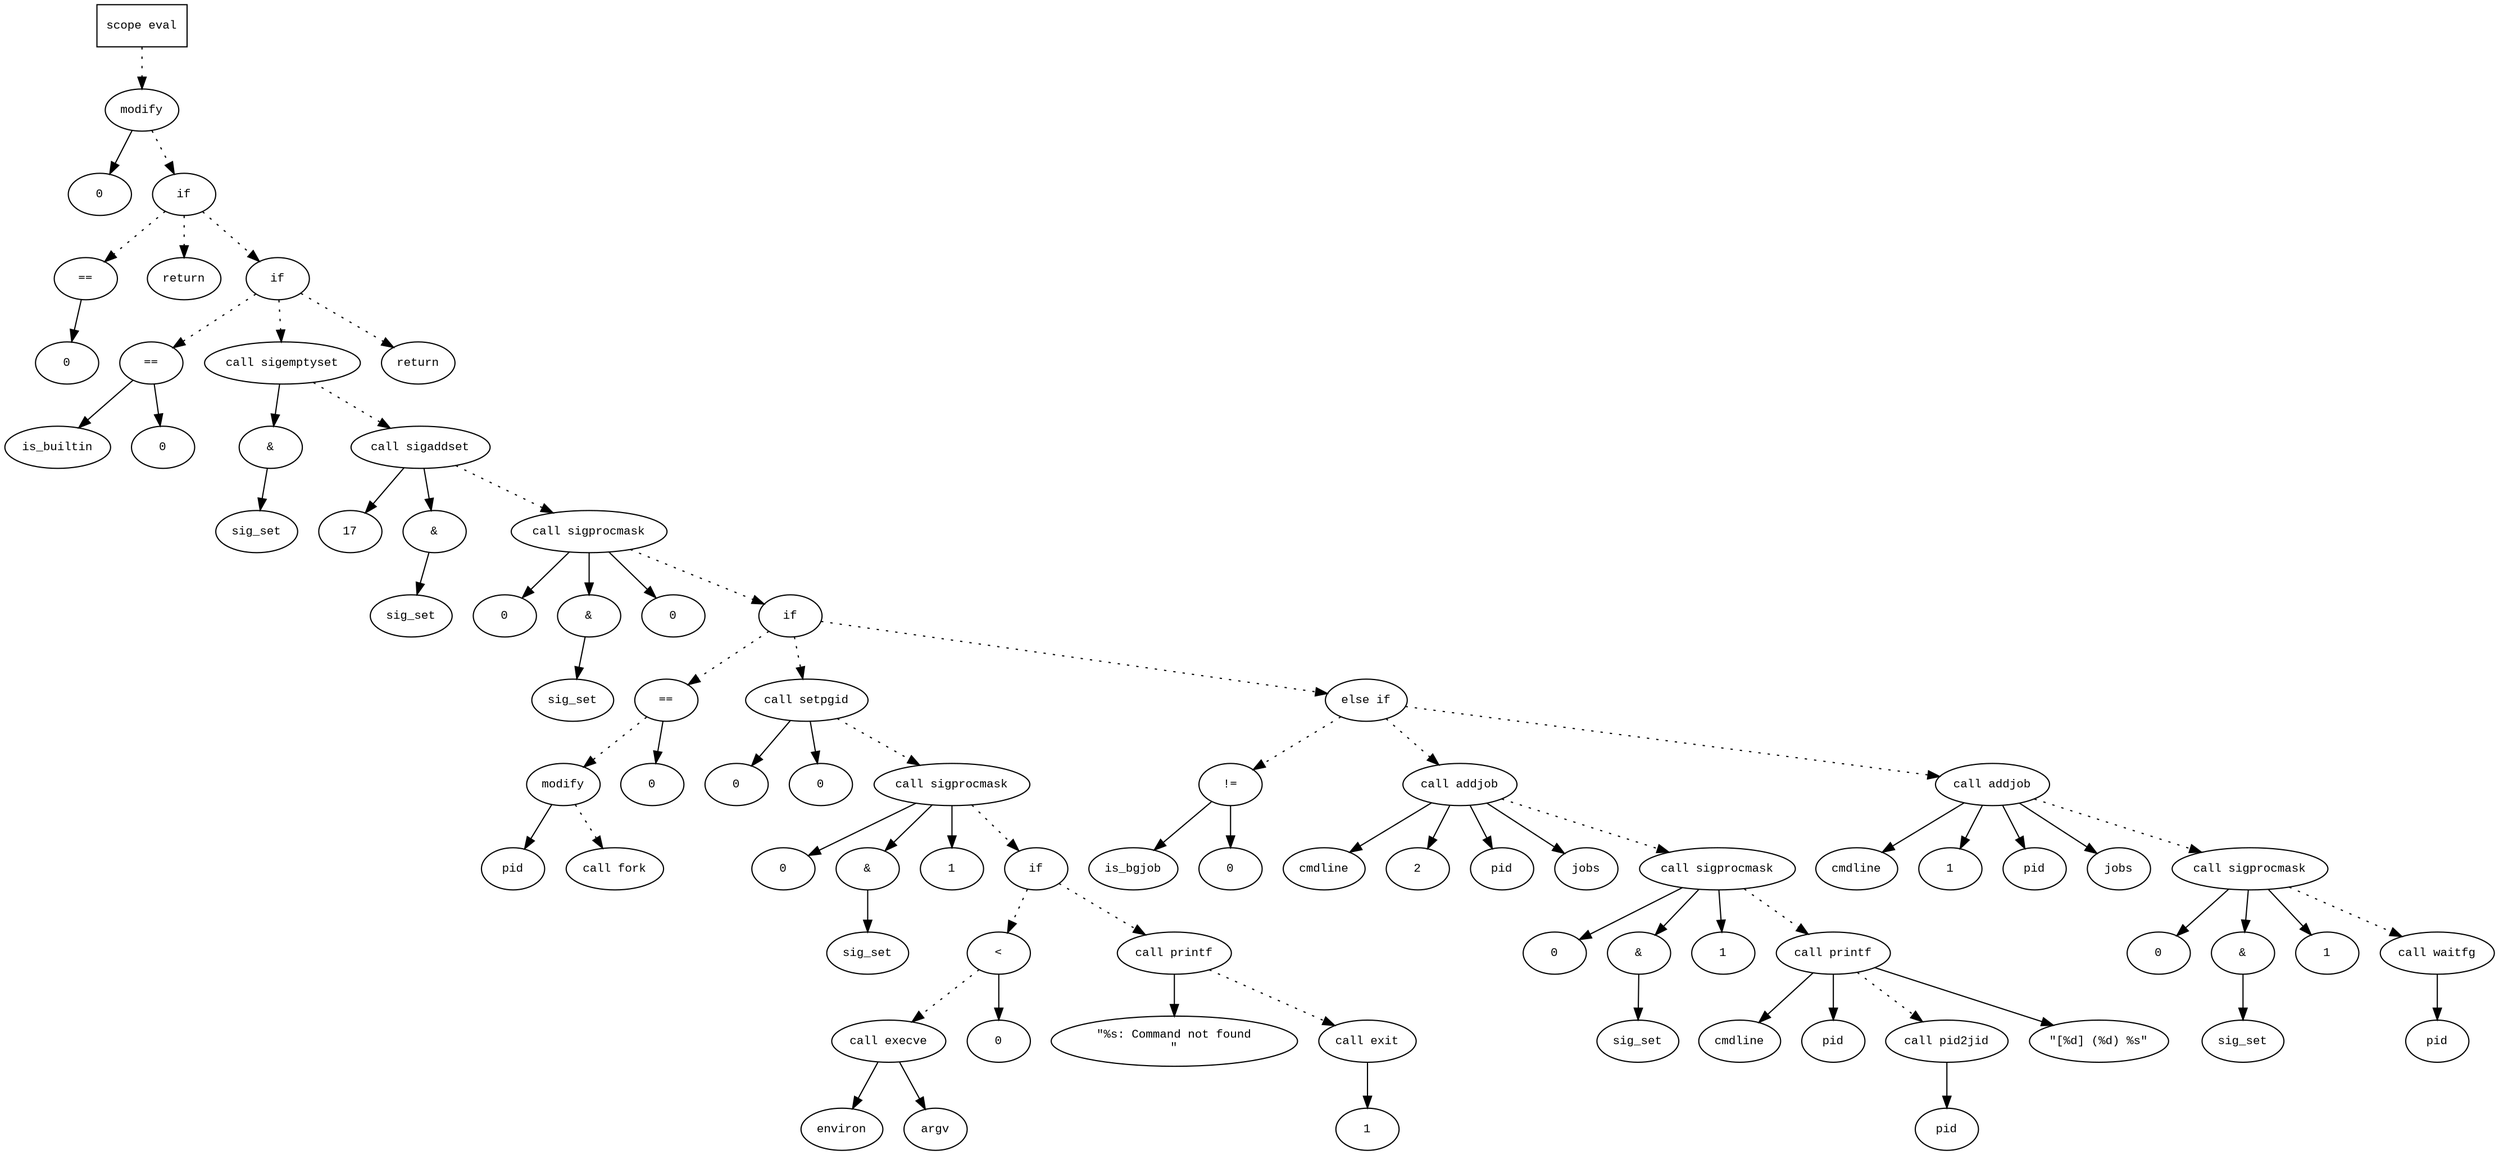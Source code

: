 digraph AST {
  graph [fontname="Times New Roman",fontsize=10];
  node  [fontname="Courier New",fontsize=10];
  edge  [fontname="Times New Roman",fontsize=10];

  node1 [label="scope eval",shape=box];
  node2 [label="modify",shape=ellipse];
  node3 [label="0",shape=ellipse];
  node2 -> node3;
  node1 -> node2 [style=dotted];
  node4 [label="if",shape=ellipse];
  node2 -> node4 [style=dotted];
  node5 [label="==",shape=ellipse];
  node6 [label="0",shape=ellipse];
  node5 -> node6;
  node4 -> node5 [style=dotted];
  node7 [label="return",shape=ellipse];
  node4 -> node7 [style=dotted];
  node8 [label="if",shape=ellipse];
  node4 -> node8 [style=dotted];
  node9 [label="==",shape=ellipse];
  node10 [label="is_builtin",shape=ellipse];
  node9 -> node10;
  node11 [label="0",shape=ellipse];
  node9 -> node11;
  node8 -> node9 [style=dotted];
  node12 [label="call sigemptyset",shape=ellipse];
  node13 [label="&",shape=ellipse];
  node12 -> node13;
  node14 [label="sig_set",shape=ellipse];
  node13 -> node14;
  node8 -> node12 [style=dotted];
  node15 [label="call sigaddset",shape=ellipse];
  node16 [label="17",shape=ellipse];
  node15 -> node16;
  node17 [label="&",shape=ellipse];
  node15 -> node17;
  node18 [label="sig_set",shape=ellipse];
  node17 -> node18;
  node12 -> node15 [style=dotted];
  node19 [label="call sigprocmask",shape=ellipse];
  node20 [label="0",shape=ellipse];
  node19 -> node20;
  node21 [label="&",shape=ellipse];
  node19 -> node21;
  node22 [label="sig_set",shape=ellipse];
  node21 -> node22;
  node23 [label="0",shape=ellipse];
  node19 -> node23;
  node15 -> node19 [style=dotted];
  node24 [label="if",shape=ellipse];
  node19 -> node24 [style=dotted];
  node25 [label="==",shape=ellipse];
  node26 [label="modify",shape=ellipse];
  node27 [label="pid",shape=ellipse];
  node26 -> node27;
  node28 [label="call fork",shape=ellipse];
  node26 -> node28 [style=dotted];
  node25 -> node26 [style=dotted];
  node29 [label="0",shape=ellipse];
  node25 -> node29;
  node24 -> node25 [style=dotted];
  node30 [label="call setpgid",shape=ellipse];
  node31 [label="0",shape=ellipse];
  node30 -> node31;
  node32 [label="0",shape=ellipse];
  node30 -> node32;
  node24 -> node30 [style=dotted];
  node33 [label="call sigprocmask",shape=ellipse];
  node34 [label="0",shape=ellipse];
  node33 -> node34;
  node35 [label="&",shape=ellipse];
  node33 -> node35;
  node36 [label="sig_set",shape=ellipse];
  node35 -> node36;
  node37 [label="1",shape=ellipse];
  node33 -> node37;
  node30 -> node33 [style=dotted];
  node38 [label="if",shape=ellipse];
  node33 -> node38 [style=dotted];
  node39 [label="<",shape=ellipse];
  node40 [label="call execve",shape=ellipse];
  node41 [label="environ",shape=ellipse];
  node40 -> node41;
  node42 [label="argv",shape=ellipse];
  node40 -> node42;
  node39 -> node40 [style=dotted];
  node43 [label="0",shape=ellipse];
  node39 -> node43;
  node38 -> node39 [style=dotted];
  node44 [label="call printf",shape=ellipse];
  node45 [label="\"%s: Command not found
\"",shape=ellipse];
  node44 -> node45;
  node38 -> node44 [style=dotted];
  node46 [label="call exit",shape=ellipse];
  node47 [label="1",shape=ellipse];
  node46 -> node47;
  node44 -> node46 [style=dotted];
  node48 [label="else if",shape=ellipse];
  node24 -> node48 [style=dotted];
  node49 [label="!=",shape=ellipse];
  node50 [label="is_bgjob",shape=ellipse];
  node49 -> node50;
  node51 [label="0",shape=ellipse];
  node49 -> node51;
  node48 -> node49 [style=dotted];
  node52 [label="call addjob",shape=ellipse];
  node53 [label="cmdline",shape=ellipse];
  node52 -> node53;
  node54 [label="2",shape=ellipse];
  node52 -> node54;
  node55 [label="pid",shape=ellipse];
  node52 -> node55;
  node56 [label="jobs",shape=ellipse];
  node52 -> node56;
  node48 -> node52 [style=dotted];
  node57 [label="call sigprocmask",shape=ellipse];
  node58 [label="0",shape=ellipse];
  node57 -> node58;
  node59 [label="&",shape=ellipse];
  node57 -> node59;
  node60 [label="sig_set",shape=ellipse];
  node59 -> node60;
  node61 [label="1",shape=ellipse];
  node57 -> node61;
  node52 -> node57 [style=dotted];
  node62 [label="call printf",shape=ellipse];
  node63 [label="cmdline",shape=ellipse];
  node62 -> node63;
  node64 [label="pid",shape=ellipse];
  node62 -> node64;
  node65 [label="call pid2jid",shape=ellipse];
  node66 [label="pid",shape=ellipse];
  node65 -> node66;
  node62 -> node65 [style=dotted];
  node67 [label="\"[%d] (%d) %s\"",shape=ellipse];
  node62 -> node67;
  node57 -> node62 [style=dotted];
  node68 [label="call addjob",shape=ellipse];
  node69 [label="cmdline",shape=ellipse];
  node68 -> node69;
  node70 [label="1",shape=ellipse];
  node68 -> node70;
  node71 [label="pid",shape=ellipse];
  node68 -> node71;
  node72 [label="jobs",shape=ellipse];
  node68 -> node72;
  node48 -> node68 [style=dotted];
  node73 [label="call sigprocmask",shape=ellipse];
  node74 [label="0",shape=ellipse];
  node73 -> node74;
  node75 [label="&",shape=ellipse];
  node73 -> node75;
  node76 [label="sig_set",shape=ellipse];
  node75 -> node76;
  node77 [label="1",shape=ellipse];
  node73 -> node77;
  node68 -> node73 [style=dotted];
  node78 [label="call waitfg",shape=ellipse];
  node79 [label="pid",shape=ellipse];
  node78 -> node79;
  node73 -> node78 [style=dotted];
  node80 [label="return",shape=ellipse];
  node8 -> node80 [style=dotted];
} 